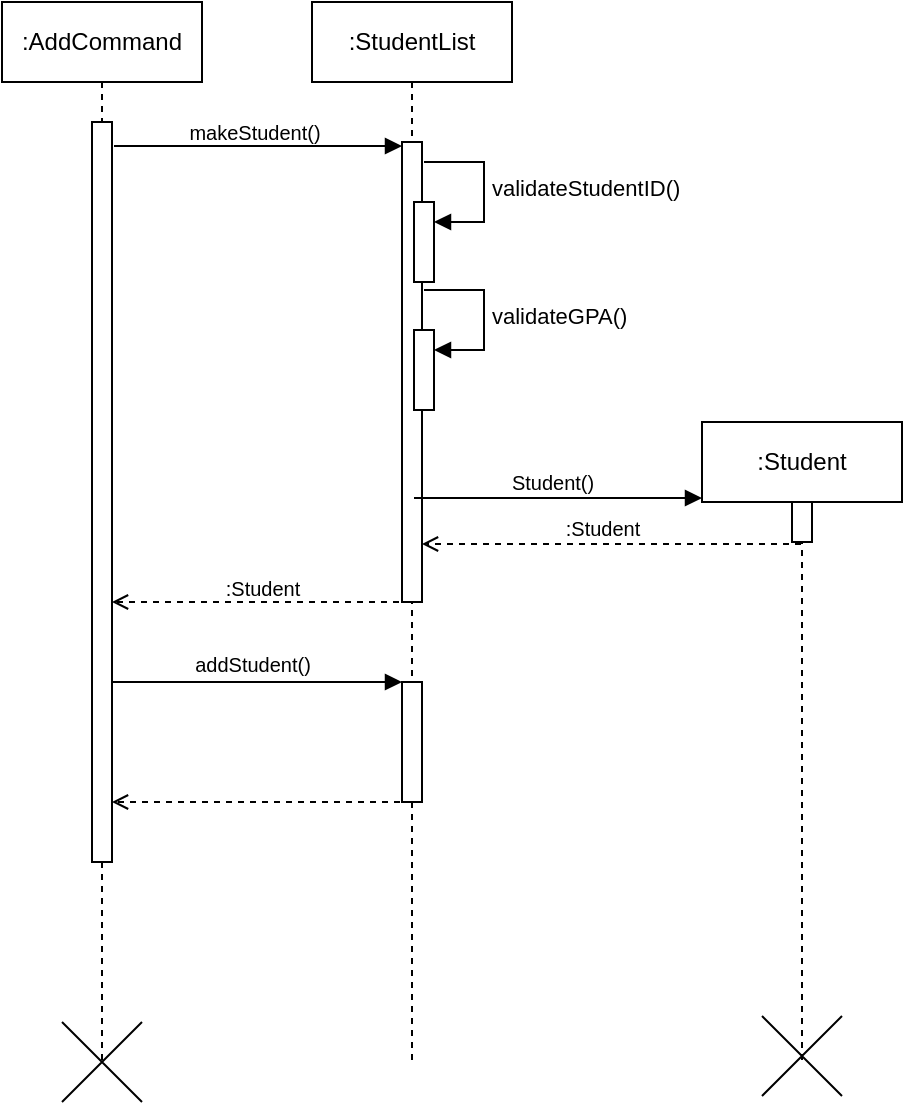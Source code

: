 <mxfile version="24.8.3">
  <diagram name="Page-1" id="QswwUnQngrrrR41rvFHV">
    <mxGraphModel dx="794" dy="458" grid="1" gridSize="10" guides="1" tooltips="1" connect="1" arrows="1" fold="1" page="1" pageScale="1" pageWidth="850" pageHeight="1100" math="0" shadow="0">
      <root>
        <mxCell id="0" />
        <mxCell id="1" parent="0" />
        <mxCell id="MGqxOQjQ2G1yOWloJfBR-12" value=":AddCommand" style="shape=umlLifeline;perimeter=lifelinePerimeter;whiteSpace=wrap;html=1;container=1;dropTarget=0;collapsible=0;recursiveResize=0;outlineConnect=0;portConstraint=eastwest;newEdgeStyle={&quot;edgeStyle&quot;:&quot;elbowEdgeStyle&quot;,&quot;elbow&quot;:&quot;vertical&quot;,&quot;curved&quot;:0,&quot;rounded&quot;:0};" parent="1" vertex="1">
          <mxGeometry x="170" y="40" width="100" height="530" as="geometry" />
        </mxCell>
        <mxCell id="MGqxOQjQ2G1yOWloJfBR-18" value="" style="html=1;points=[[0,0,0,0,5],[0,1,0,0,-5],[1,0,0,0,5],[1,1,0,0,-5]];perimeter=orthogonalPerimeter;outlineConnect=0;targetShapes=umlLifeline;portConstraint=eastwest;newEdgeStyle={&quot;curved&quot;:0,&quot;rounded&quot;:0};" parent="MGqxOQjQ2G1yOWloJfBR-12" vertex="1">
          <mxGeometry x="45" y="60" width="10" height="370" as="geometry" />
        </mxCell>
        <mxCell id="MGqxOQjQ2G1yOWloJfBR-14" value=":Student" style="shape=umlLifeline;perimeter=lifelinePerimeter;whiteSpace=wrap;html=1;container=1;dropTarget=0;collapsible=0;recursiveResize=0;outlineConnect=0;portConstraint=eastwest;newEdgeStyle={&quot;edgeStyle&quot;:&quot;elbowEdgeStyle&quot;,&quot;elbow&quot;:&quot;vertical&quot;,&quot;curved&quot;:0,&quot;rounded&quot;:0};" parent="1" vertex="1">
          <mxGeometry x="520" y="250" width="100" height="320" as="geometry" />
        </mxCell>
        <mxCell id="MGqxOQjQ2G1yOWloJfBR-29" value="" style="html=1;points=[[0,0,0,0,5],[0,1,0,0,-5],[1,0,0,0,5],[1,1,0,0,-5]];perimeter=orthogonalPerimeter;outlineConnect=0;targetShapes=umlLifeline;portConstraint=eastwest;newEdgeStyle={&quot;curved&quot;:0,&quot;rounded&quot;:0};" parent="MGqxOQjQ2G1yOWloJfBR-14" vertex="1">
          <mxGeometry x="45" y="40" width="10" height="20" as="geometry" />
        </mxCell>
        <mxCell id="MGqxOQjQ2G1yOWloJfBR-51" value="" style="shape=umlDestroy;dashed=0;targetShapes=umlLifeline;" parent="MGqxOQjQ2G1yOWloJfBR-14" vertex="1">
          <mxGeometry x="30" y="297" width="40" height="40" as="geometry" />
        </mxCell>
        <mxCell id="MGqxOQjQ2G1yOWloJfBR-16" value=":StudentList" style="shape=umlLifeline;perimeter=lifelinePerimeter;whiteSpace=wrap;html=1;container=1;dropTarget=0;collapsible=0;recursiveResize=0;outlineConnect=0;portConstraint=eastwest;newEdgeStyle={&quot;edgeStyle&quot;:&quot;elbowEdgeStyle&quot;,&quot;elbow&quot;:&quot;vertical&quot;,&quot;curved&quot;:0,&quot;rounded&quot;:0};" parent="1" vertex="1">
          <mxGeometry x="325" y="40" width="100" height="530" as="geometry" />
        </mxCell>
        <mxCell id="MGqxOQjQ2G1yOWloJfBR-17" value="" style="html=1;points=[[0,0,0,0,5],[0,1,0,0,-5],[1,0,0,0,5],[1,1,0,0,-5]];perimeter=orthogonalPerimeter;outlineConnect=0;targetShapes=umlLifeline;portConstraint=eastwest;newEdgeStyle={&quot;curved&quot;:0,&quot;rounded&quot;:0};" parent="MGqxOQjQ2G1yOWloJfBR-16" vertex="1">
          <mxGeometry x="45" y="70" width="10" height="230" as="geometry" />
        </mxCell>
        <mxCell id="MGqxOQjQ2G1yOWloJfBR-53" value="" style="html=1;points=[[0,0,0,0,5],[0,1,0,0,-5],[1,0,0,0,5],[1,1,0,0,-5]];perimeter=orthogonalPerimeter;outlineConnect=0;targetShapes=umlLifeline;portConstraint=eastwest;newEdgeStyle={&quot;curved&quot;:0,&quot;rounded&quot;:0};" parent="MGqxOQjQ2G1yOWloJfBR-16" vertex="1">
          <mxGeometry x="51" y="100" width="10" height="40" as="geometry" />
        </mxCell>
        <mxCell id="MGqxOQjQ2G1yOWloJfBR-54" value="validateStudentID()" style="html=1;align=left;spacingLeft=2;endArrow=block;rounded=0;edgeStyle=orthogonalEdgeStyle;curved=0;rounded=0;" parent="MGqxOQjQ2G1yOWloJfBR-16" target="MGqxOQjQ2G1yOWloJfBR-53" edge="1">
          <mxGeometry relative="1" as="geometry">
            <mxPoint x="56" y="80" as="sourcePoint" />
            <Array as="points">
              <mxPoint x="86" y="110" />
            </Array>
          </mxGeometry>
        </mxCell>
        <mxCell id="MGqxOQjQ2G1yOWloJfBR-19" value="" style="html=1;verticalAlign=bottom;labelBackgroundColor=none;endArrow=block;endFill=1;rounded=0;" parent="1" edge="1">
          <mxGeometry width="160" relative="1" as="geometry">
            <mxPoint x="226" y="112" as="sourcePoint" />
            <mxPoint x="370.0" y="112" as="targetPoint" />
            <Array as="points">
              <mxPoint x="280" y="112" />
            </Array>
          </mxGeometry>
        </mxCell>
        <mxCell id="MGqxOQjQ2G1yOWloJfBR-23" value="&lt;font style=&quot;font-size: 10px;&quot;&gt;makeStudent()&lt;/font&gt;" style="text;html=1;align=center;verticalAlign=middle;resizable=0;points=[];autosize=1;strokeColor=none;fillColor=none;" parent="1" vertex="1">
          <mxGeometry x="251" y="90" width="90" height="30" as="geometry" />
        </mxCell>
        <mxCell id="MGqxOQjQ2G1yOWloJfBR-30" value="&lt;font style=&quot;font-size: 10px;&quot;&gt;Student()&lt;/font&gt;" style="text;html=1;align=center;verticalAlign=middle;resizable=0;points=[];autosize=1;strokeColor=none;fillColor=none;" parent="1" vertex="1">
          <mxGeometry x="415" y="265" width="60" height="30" as="geometry" />
        </mxCell>
        <mxCell id="MGqxOQjQ2G1yOWloJfBR-31" value="" style="html=1;verticalAlign=bottom;labelBackgroundColor=none;endArrow=open;endFill=0;dashed=1;rounded=0;" parent="1" edge="1">
          <mxGeometry width="160" relative="1" as="geometry">
            <mxPoint x="569.5" y="311" as="sourcePoint" />
            <mxPoint x="380" y="311" as="targetPoint" />
            <Array as="points">
              <mxPoint x="430" y="311" />
            </Array>
          </mxGeometry>
        </mxCell>
        <mxCell id="MGqxOQjQ2G1yOWloJfBR-33" value="&lt;font style=&quot;font-size: 10px;&quot;&gt;:Student&lt;/font&gt;" style="text;html=1;align=center;verticalAlign=middle;resizable=0;points=[];autosize=1;strokeColor=none;fillColor=none;" parent="1" vertex="1">
          <mxGeometry x="440" y="288" width="60" height="30" as="geometry" />
        </mxCell>
        <mxCell id="MGqxOQjQ2G1yOWloJfBR-34" value="" style="html=1;verticalAlign=bottom;labelBackgroundColor=none;endArrow=open;endFill=0;dashed=1;rounded=0;" parent="1" edge="1">
          <mxGeometry width="160" relative="1" as="geometry">
            <mxPoint x="374.5" y="340" as="sourcePoint" />
            <mxPoint x="225" y="340" as="targetPoint" />
            <Array as="points">
              <mxPoint x="240" y="340" />
            </Array>
          </mxGeometry>
        </mxCell>
        <mxCell id="MGqxOQjQ2G1yOWloJfBR-35" value="&lt;font style=&quot;font-size: 10px;&quot;&gt;:Student&lt;/font&gt;" style="text;html=1;align=center;verticalAlign=middle;resizable=0;points=[];autosize=1;strokeColor=none;fillColor=none;" parent="1" vertex="1">
          <mxGeometry x="270" y="318" width="60" height="30" as="geometry" />
        </mxCell>
        <mxCell id="MGqxOQjQ2G1yOWloJfBR-13" value="" style="shape=umlDestroy;dashed=0;targetShapes=umlLifeline;" parent="1" vertex="1">
          <mxGeometry x="200" y="550" width="40" height="40" as="geometry" />
        </mxCell>
        <mxCell id="MGqxOQjQ2G1yOWloJfBR-37" value="&lt;font style=&quot;font-size: 10px;&quot;&gt;addStudent()&lt;/font&gt;" style="text;html=1;align=center;verticalAlign=middle;resizable=0;points=[];autosize=1;strokeColor=none;fillColor=none;" parent="1" vertex="1">
          <mxGeometry x="255" y="356" width="80" height="30" as="geometry" />
        </mxCell>
        <mxCell id="MGqxOQjQ2G1yOWloJfBR-45" value="" style="html=1;verticalAlign=bottom;labelBackgroundColor=none;endArrow=open;endFill=0;dashed=1;rounded=0;" parent="1" edge="1">
          <mxGeometry width="160" relative="1" as="geometry">
            <mxPoint x="375" y="440" as="sourcePoint" />
            <mxPoint x="225" y="440" as="targetPoint" />
            <Array as="points">
              <mxPoint x="240" y="440" />
            </Array>
          </mxGeometry>
        </mxCell>
        <mxCell id="MGqxOQjQ2G1yOWloJfBR-55" value="" style="html=1;verticalAlign=bottom;labelBackgroundColor=none;endArrow=block;endFill=1;rounded=0;" parent="1" edge="1">
          <mxGeometry width="160" relative="1" as="geometry">
            <mxPoint x="376" y="288" as="sourcePoint" />
            <mxPoint x="520.0" y="288" as="targetPoint" />
            <Array as="points">
              <mxPoint x="430" y="288" />
            </Array>
          </mxGeometry>
        </mxCell>
        <mxCell id="MGqxOQjQ2G1yOWloJfBR-57" value="" style="html=1;points=[[0,0,0,0,5],[0,1,0,0,-5],[1,0,0,0,5],[1,1,0,0,-5]];perimeter=orthogonalPerimeter;outlineConnect=0;targetShapes=umlLifeline;portConstraint=eastwest;newEdgeStyle={&quot;curved&quot;:0,&quot;rounded&quot;:0};" parent="1" vertex="1">
          <mxGeometry x="376" y="204" width="10" height="40" as="geometry" />
        </mxCell>
        <mxCell id="MGqxOQjQ2G1yOWloJfBR-58" value="validateGPA()" style="html=1;align=left;spacingLeft=2;endArrow=block;rounded=0;edgeStyle=orthogonalEdgeStyle;curved=0;rounded=0;" parent="1" target="MGqxOQjQ2G1yOWloJfBR-57" edge="1">
          <mxGeometry relative="1" as="geometry">
            <mxPoint x="381" y="184" as="sourcePoint" />
            <Array as="points">
              <mxPoint x="411" y="214" />
            </Array>
          </mxGeometry>
        </mxCell>
        <mxCell id="MGqxOQjQ2G1yOWloJfBR-59" value="" style="html=1;verticalAlign=bottom;labelBackgroundColor=none;endArrow=block;endFill=1;rounded=0;" parent="1" source="MGqxOQjQ2G1yOWloJfBR-18" target="MGqxOQjQ2G1yOWloJfBR-36" edge="1">
          <mxGeometry width="160" relative="1" as="geometry">
            <mxPoint x="225" y="420" as="sourcePoint" />
            <mxPoint x="372" y="420" as="targetPoint" />
            <Array as="points" />
          </mxGeometry>
        </mxCell>
        <mxCell id="MGqxOQjQ2G1yOWloJfBR-36" value="" style="html=1;points=[[0,0,0,0,5],[0,1,0,0,-5],[1,0,0,0,5],[1,1,0,0,-5]];perimeter=orthogonalPerimeter;outlineConnect=0;targetShapes=umlLifeline;portConstraint=eastwest;newEdgeStyle={&quot;curved&quot;:0,&quot;rounded&quot;:0};" parent="1" vertex="1">
          <mxGeometry x="370" y="380" width="10" height="60" as="geometry" />
        </mxCell>
      </root>
    </mxGraphModel>
  </diagram>
</mxfile>

